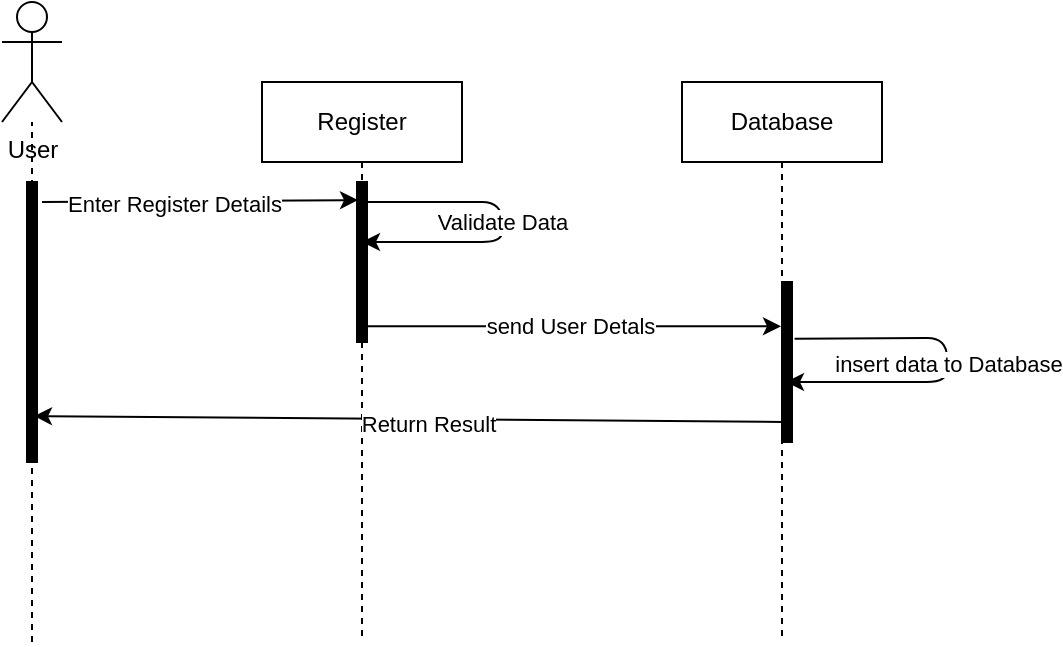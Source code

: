 <mxfile>
    <diagram id="sZXPXlLGhtsr4MOdsluU" name="Page-1">
        <mxGraphModel dx="1838" dy="822" grid="1" gridSize="10" guides="1" tooltips="1" connect="1" arrows="1" fold="1" page="1" pageScale="1" pageWidth="850" pageHeight="1100" math="0" shadow="0">
            <root>
                <mxCell id="0"/>
                <mxCell id="1" parent="0"/>
                <mxCell id="2" value="" style="endArrow=none;dashed=1;html=1;" edge="1" parent="1" target="3">
                    <mxGeometry width="50" height="50" relative="1" as="geometry">
                        <mxPoint x="55" y="440" as="sourcePoint"/>
                        <mxPoint x="560" y="430" as="targetPoint"/>
                    </mxGeometry>
                </mxCell>
                <mxCell id="3" value="User" style="shape=umlActor;verticalLabelPosition=bottom;verticalAlign=top;html=1;" vertex="1" parent="1">
                    <mxGeometry x="40" y="120" width="30" height="60" as="geometry"/>
                </mxCell>
                <mxCell id="4" value="" style="html=1;points=[];perimeter=orthogonalPerimeter;fillColor=strokeColor;strokeColor=default;" vertex="1" parent="1">
                    <mxGeometry x="52.5" y="210" width="5" height="140" as="geometry"/>
                </mxCell>
                <mxCell id="5" value="Register" style="shape=umlLifeline;perimeter=lifelinePerimeter;whiteSpace=wrap;html=1;container=1;collapsible=0;recursiveResize=0;outlineConnect=0;strokeColor=default;" vertex="1" parent="1">
                    <mxGeometry x="170" y="160" width="100" height="280" as="geometry"/>
                </mxCell>
                <mxCell id="6" value="" style="html=1;points=[];perimeter=orthogonalPerimeter;fillColor=strokeColor;strokeColor=default;" vertex="1" parent="5">
                    <mxGeometry x="47.5" y="50" width="5" height="80" as="geometry"/>
                </mxCell>
                <mxCell id="7" value="Database" style="shape=umlLifeline;perimeter=lifelinePerimeter;whiteSpace=wrap;html=1;container=1;collapsible=0;recursiveResize=0;outlineConnect=0;strokeColor=default;" vertex="1" parent="1">
                    <mxGeometry x="380" y="160" width="100" height="280" as="geometry"/>
                </mxCell>
                <mxCell id="8" value="" style="html=1;points=[];perimeter=orthogonalPerimeter;fillColor=strokeColor;strokeColor=default;" vertex="1" parent="7">
                    <mxGeometry x="50" y="100" width="5" height="80" as="geometry"/>
                </mxCell>
                <mxCell id="9" value="insert data to Database" style="endArrow=classic;html=1;exitX=1.262;exitY=0.355;exitDx=0;exitDy=0;exitPerimeter=0;" edge="1" parent="7" source="8">
                    <mxGeometry width="50" height="50" relative="1" as="geometry">
                        <mxPoint x="132.5" y="340" as="sourcePoint"/>
                        <mxPoint x="52" y="150" as="targetPoint"/>
                        <Array as="points">
                            <mxPoint x="132.5" y="128"/>
                            <mxPoint x="132.5" y="150"/>
                        </Array>
                    </mxGeometry>
                </mxCell>
                <mxCell id="10" value="" style="endArrow=classic;html=1;entryX=0.1;entryY=0.113;entryDx=0;entryDy=0;entryPerimeter=0;" edge="1" parent="1" target="6">
                    <mxGeometry width="50" height="50" relative="1" as="geometry">
                        <mxPoint x="60" y="220" as="sourcePoint"/>
                        <mxPoint x="210" y="220" as="targetPoint"/>
                    </mxGeometry>
                </mxCell>
                <mxCell id="11" value="Enter Register Details" style="edgeLabel;html=1;align=center;verticalAlign=middle;resizable=0;points=[];" vertex="1" connectable="0" parent="10">
                    <mxGeometry x="-0.174" y="-1" relative="1" as="geometry">
                        <mxPoint as="offset"/>
                    </mxGeometry>
                </mxCell>
                <mxCell id="12" value="send User Detals" style="endArrow=classic;html=1;exitX=0.214;exitY=0.902;exitDx=0;exitDy=0;exitPerimeter=0;" edge="1" parent="1" source="6" target="7">
                    <mxGeometry width="50" height="50" relative="1" as="geometry">
                        <mxPoint x="510" y="480" as="sourcePoint"/>
                        <mxPoint x="560" y="430" as="targetPoint"/>
                    </mxGeometry>
                </mxCell>
                <mxCell id="13" value="" style="endArrow=classic;html=1;entryX=0.7;entryY=0.836;entryDx=0;entryDy=0;entryPerimeter=0;exitX=0.2;exitY=0.875;exitDx=0;exitDy=0;exitPerimeter=0;" edge="1" parent="1" source="8" target="4">
                    <mxGeometry width="50" height="50" relative="1" as="geometry">
                        <mxPoint x="510" y="480" as="sourcePoint"/>
                        <mxPoint x="560" y="430" as="targetPoint"/>
                    </mxGeometry>
                </mxCell>
                <mxCell id="14" value="Return Result" style="edgeLabel;html=1;align=center;verticalAlign=middle;resizable=0;points=[];" vertex="1" connectable="0" parent="13">
                    <mxGeometry x="-0.052" y="2" relative="1" as="geometry">
                        <mxPoint as="offset"/>
                    </mxGeometry>
                </mxCell>
                <mxCell id="17" value="Validate Data" style="edgeStyle=none;html=1;" edge="1" parent="1" source="5" target="5">
                    <mxGeometry relative="1" as="geometry">
                        <mxPoint x="300" y="260" as="targetPoint"/>
                        <Array as="points">
                            <mxPoint x="260" y="220"/>
                            <mxPoint x="290" y="220"/>
                            <mxPoint x="290" y="240"/>
                        </Array>
                    </mxGeometry>
                </mxCell>
            </root>
        </mxGraphModel>
    </diagram>
</mxfile>